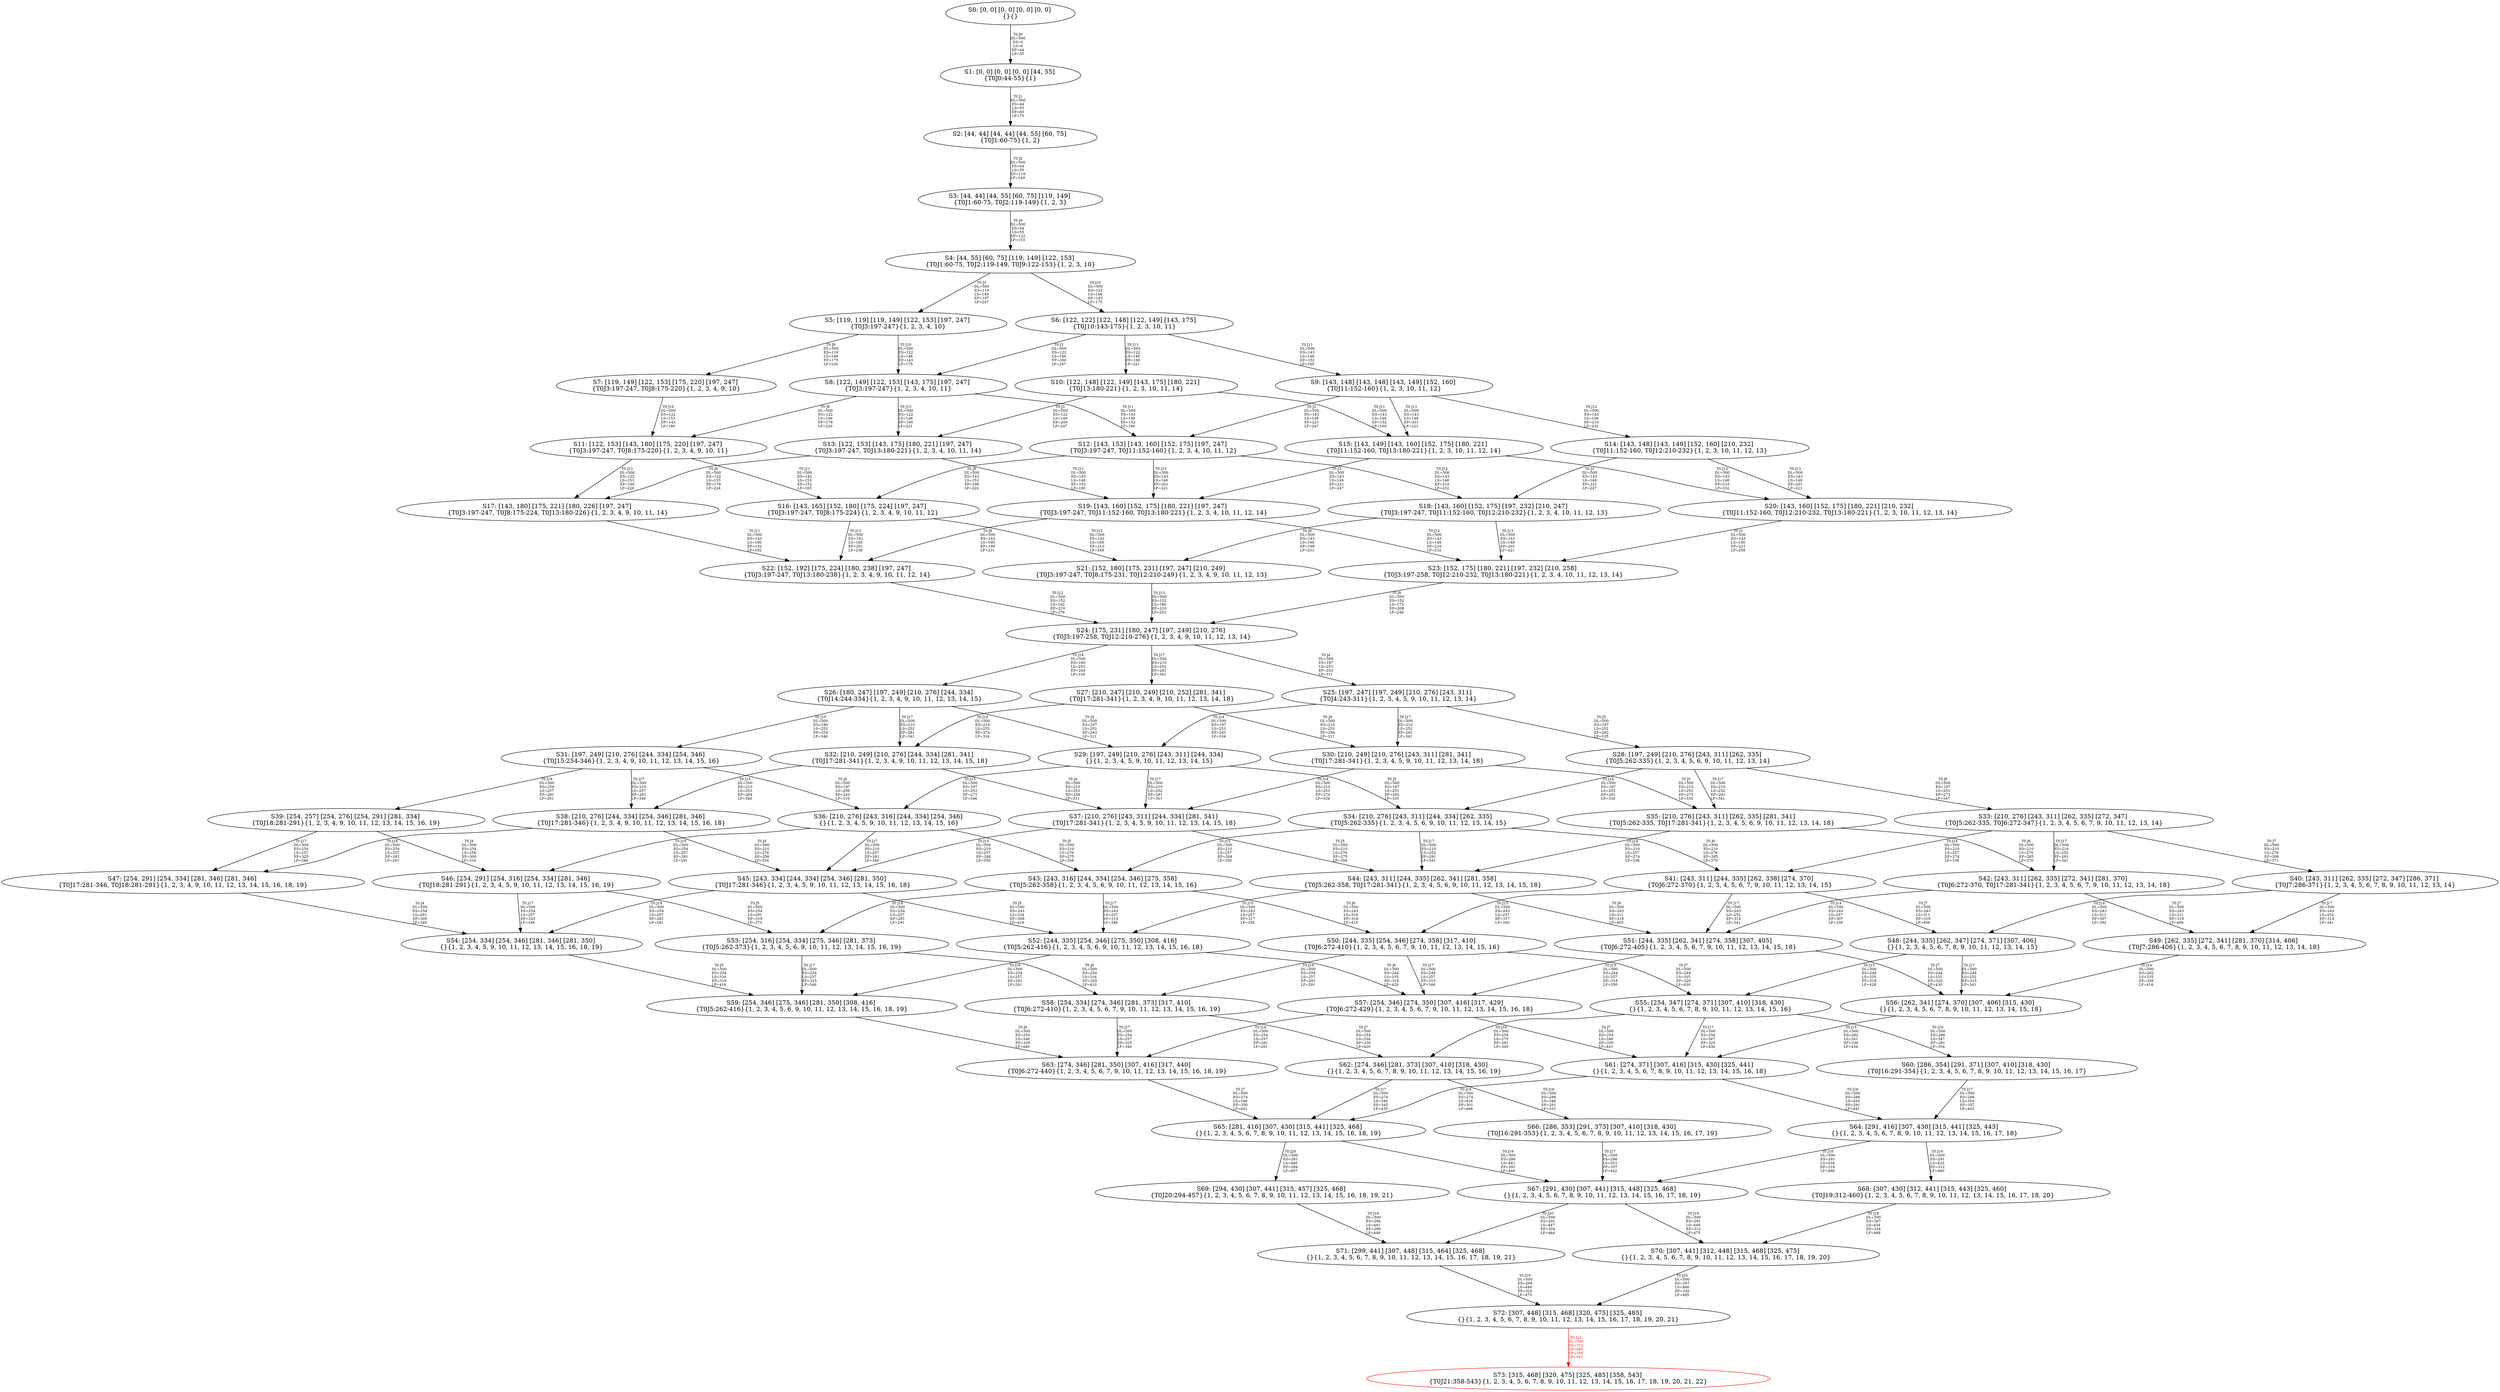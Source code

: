 digraph {
	S0[label="S0: [0, 0] [0, 0] [0, 0] [0, 0] \n{}{}"];
	S1[label="S1: [0, 0] [0, 0] [0, 0] [44, 55] \n{T0J0:44-55}{1}"];
	S2[label="S2: [44, 44] [44, 44] [44, 55] [60, 75] \n{T0J1:60-75}{1, 2}"];
	S3[label="S3: [44, 44] [44, 55] [60, 75] [119, 149] \n{T0J1:60-75, T0J2:119-149}{1, 2, 3}"];
	S4[label="S4: [44, 55] [60, 75] [119, 149] [122, 153] \n{T0J1:60-75, T0J2:119-149, T0J9:122-153}{1, 2, 3, 10}"];
	S5[label="S5: [119, 119] [119, 149] [122, 153] [197, 247] \n{T0J3:197-247}{1, 2, 3, 4, 10}"];
	S6[label="S6: [122, 122] [122, 148] [122, 149] [143, 175] \n{T0J10:143-175}{1, 2, 3, 10, 11}"];
	S7[label="S7: [119, 149] [122, 153] [175, 220] [197, 247] \n{T0J3:197-247, T0J8:175-220}{1, 2, 3, 4, 9, 10}"];
	S8[label="S8: [122, 149] [122, 153] [143, 175] [197, 247] \n{T0J3:197-247}{1, 2, 3, 4, 10, 11}"];
	S9[label="S9: [143, 148] [143, 148] [143, 149] [152, 160] \n{T0J11:152-160}{1, 2, 3, 10, 11, 12}"];
	S10[label="S10: [122, 148] [122, 149] [143, 175] [180, 221] \n{T0J13:180-221}{1, 2, 3, 10, 11, 14}"];
	S11[label="S11: [122, 153] [143, 180] [175, 220] [197, 247] \n{T0J3:197-247, T0J8:175-220}{1, 2, 3, 4, 9, 10, 11}"];
	S12[label="S12: [143, 153] [143, 160] [152, 175] [197, 247] \n{T0J3:197-247, T0J11:152-160}{1, 2, 3, 4, 10, 11, 12}"];
	S13[label="S13: [122, 153] [143, 175] [180, 221] [197, 247] \n{T0J3:197-247, T0J13:180-221}{1, 2, 3, 4, 10, 11, 14}"];
	S14[label="S14: [143, 148] [143, 149] [152, 160] [210, 232] \n{T0J11:152-160, T0J12:210-232}{1, 2, 3, 10, 11, 12, 13}"];
	S15[label="S15: [143, 149] [143, 160] [152, 175] [180, 221] \n{T0J11:152-160, T0J13:180-221}{1, 2, 3, 10, 11, 12, 14}"];
	S16[label="S16: [143, 165] [152, 180] [175, 224] [197, 247] \n{T0J3:197-247, T0J8:175-224}{1, 2, 3, 4, 9, 10, 11, 12}"];
	S17[label="S17: [143, 180] [175, 221] [180, 226] [197, 247] \n{T0J3:197-247, T0J8:175-224, T0J13:180-226}{1, 2, 3, 4, 9, 10, 11, 14}"];
	S18[label="S18: [143, 160] [152, 175] [197, 232] [210, 247] \n{T0J3:197-247, T0J11:152-160, T0J12:210-232}{1, 2, 3, 4, 10, 11, 12, 13}"];
	S19[label="S19: [143, 160] [152, 175] [180, 221] [197, 247] \n{T0J3:197-247, T0J11:152-160, T0J13:180-221}{1, 2, 3, 4, 10, 11, 12, 14}"];
	S20[label="S20: [143, 160] [152, 175] [180, 221] [210, 232] \n{T0J11:152-160, T0J12:210-232, T0J13:180-221}{1, 2, 3, 10, 11, 12, 13, 14}"];
	S21[label="S21: [152, 180] [175, 231] [197, 247] [210, 249] \n{T0J3:197-247, T0J8:175-231, T0J12:210-249}{1, 2, 3, 4, 9, 10, 11, 12, 13}"];
	S22[label="S22: [152, 192] [175, 224] [180, 238] [197, 247] \n{T0J3:197-247, T0J13:180-238}{1, 2, 3, 4, 9, 10, 11, 12, 14}"];
	S23[label="S23: [152, 175] [180, 221] [197, 232] [210, 258] \n{T0J3:197-258, T0J12:210-232, T0J13:180-221}{1, 2, 3, 4, 10, 11, 12, 13, 14}"];
	S24[label="S24: [175, 231] [180, 247] [197, 249] [210, 276] \n{T0J3:197-258, T0J12:210-276}{1, 2, 3, 4, 9, 10, 11, 12, 13, 14}"];
	S25[label="S25: [197, 247] [197, 249] [210, 276] [243, 311] \n{T0J4:243-311}{1, 2, 3, 4, 5, 9, 10, 11, 12, 13, 14}"];
	S26[label="S26: [180, 247] [197, 249] [210, 276] [244, 334] \n{T0J14:244-334}{1, 2, 3, 4, 9, 10, 11, 12, 13, 14, 15}"];
	S27[label="S27: [210, 247] [210, 249] [210, 252] [281, 341] \n{T0J17:281-341}{1, 2, 3, 4, 9, 10, 11, 12, 13, 14, 18}"];
	S28[label="S28: [197, 249] [210, 276] [243, 311] [262, 335] \n{T0J5:262-335}{1, 2, 3, 4, 5, 6, 9, 10, 11, 12, 13, 14}"];
	S29[label="S29: [197, 249] [210, 276] [243, 311] [244, 334] \n{}{1, 2, 3, 4, 5, 9, 10, 11, 12, 13, 14, 15}"];
	S30[label="S30: [210, 249] [210, 276] [243, 311] [281, 341] \n{T0J17:281-341}{1, 2, 3, 4, 5, 9, 10, 11, 12, 13, 14, 18}"];
	S31[label="S31: [197, 249] [210, 276] [244, 334] [254, 346] \n{T0J15:254-346}{1, 2, 3, 4, 9, 10, 11, 12, 13, 14, 15, 16}"];
	S32[label="S32: [210, 249] [210, 276] [244, 334] [281, 341] \n{T0J17:281-341}{1, 2, 3, 4, 9, 10, 11, 12, 13, 14, 15, 18}"];
	S33[label="S33: [210, 276] [243, 311] [262, 335] [272, 347] \n{T0J5:262-335, T0J6:272-347}{1, 2, 3, 4, 5, 6, 7, 9, 10, 11, 12, 13, 14}"];
	S34[label="S34: [210, 276] [243, 311] [244, 334] [262, 335] \n{T0J5:262-335}{1, 2, 3, 4, 5, 6, 9, 10, 11, 12, 13, 14, 15}"];
	S35[label="S35: [210, 276] [243, 311] [262, 335] [281, 341] \n{T0J5:262-335, T0J17:281-341}{1, 2, 3, 4, 5, 6, 9, 10, 11, 12, 13, 14, 18}"];
	S36[label="S36: [210, 276] [243, 316] [244, 334] [254, 346] \n{}{1, 2, 3, 4, 5, 9, 10, 11, 12, 13, 14, 15, 16}"];
	S37[label="S37: [210, 276] [243, 311] [244, 334] [281, 341] \n{T0J17:281-341}{1, 2, 3, 4, 5, 9, 10, 11, 12, 13, 14, 15, 18}"];
	S38[label="S38: [210, 276] [244, 334] [254, 346] [281, 346] \n{T0J17:281-346}{1, 2, 3, 4, 9, 10, 11, 12, 13, 14, 15, 16, 18}"];
	S39[label="S39: [254, 257] [254, 276] [254, 291] [281, 334] \n{T0J18:281-291}{1, 2, 3, 4, 9, 10, 11, 12, 13, 14, 15, 16, 19}"];
	S40[label="S40: [243, 311] [262, 335] [272, 347] [286, 371] \n{T0J7:286-371}{1, 2, 3, 4, 5, 6, 7, 8, 9, 10, 11, 12, 13, 14}"];
	S41[label="S41: [243, 311] [244, 335] [262, 338] [274, 370] \n{T0J6:272-370}{1, 2, 3, 4, 5, 6, 7, 9, 10, 11, 12, 13, 14, 15}"];
	S42[label="S42: [243, 311] [262, 335] [272, 341] [281, 370] \n{T0J6:272-370, T0J17:281-341}{1, 2, 3, 4, 5, 6, 7, 9, 10, 11, 12, 13, 14, 18}"];
	S43[label="S43: [243, 316] [244, 334] [254, 346] [275, 358] \n{T0J5:262-358}{1, 2, 3, 4, 5, 6, 9, 10, 11, 12, 13, 14, 15, 16}"];
	S44[label="S44: [243, 311] [244, 335] [262, 341] [281, 358] \n{T0J5:262-358, T0J17:281-341}{1, 2, 3, 4, 5, 6, 9, 10, 11, 12, 13, 14, 15, 18}"];
	S45[label="S45: [243, 334] [244, 334] [254, 346] [281, 350] \n{T0J17:281-346}{1, 2, 3, 4, 5, 9, 10, 11, 12, 13, 14, 15, 16, 18}"];
	S46[label="S46: [254, 291] [254, 316] [254, 334] [281, 346] \n{T0J18:281-291}{1, 2, 3, 4, 5, 9, 10, 11, 12, 13, 14, 15, 16, 19}"];
	S47[label="S47: [254, 291] [254, 334] [281, 346] [281, 346] \n{T0J17:281-346, T0J18:281-291}{1, 2, 3, 4, 9, 10, 11, 12, 13, 14, 15, 16, 18, 19}"];
	S48[label="S48: [244, 335] [262, 347] [274, 371] [307, 406] \n{}{1, 2, 3, 4, 5, 6, 7, 8, 9, 10, 11, 12, 13, 14, 15}"];
	S49[label="S49: [262, 335] [272, 341] [281, 370] [314, 406] \n{T0J7:286-406}{1, 2, 3, 4, 5, 6, 7, 8, 9, 10, 11, 12, 13, 14, 18}"];
	S50[label="S50: [244, 335] [254, 346] [274, 358] [317, 410] \n{T0J6:272-410}{1, 2, 3, 4, 5, 6, 7, 9, 10, 11, 12, 13, 14, 15, 16}"];
	S51[label="S51: [244, 335] [262, 341] [274, 358] [307, 405] \n{T0J6:272-405}{1, 2, 3, 4, 5, 6, 7, 9, 10, 11, 12, 13, 14, 15, 18}"];
	S52[label="S52: [244, 335] [254, 346] [275, 350] [308, 416] \n{T0J5:262-416}{1, 2, 3, 4, 5, 6, 9, 10, 11, 12, 13, 14, 15, 16, 18}"];
	S53[label="S53: [254, 316] [254, 334] [275, 346] [281, 373] \n{T0J5:262-373}{1, 2, 3, 4, 5, 6, 9, 10, 11, 12, 13, 14, 15, 16, 19}"];
	S54[label="S54: [254, 334] [254, 346] [281, 346] [281, 350] \n{}{1, 2, 3, 4, 5, 9, 10, 11, 12, 13, 14, 15, 16, 18, 19}"];
	S55[label="S55: [254, 347] [274, 371] [307, 410] [318, 430] \n{}{1, 2, 3, 4, 5, 6, 7, 8, 9, 10, 11, 12, 13, 14, 15, 16}"];
	S56[label="S56: [262, 341] [274, 370] [307, 406] [315, 430] \n{}{1, 2, 3, 4, 5, 6, 7, 8, 9, 10, 11, 12, 13, 14, 15, 18}"];
	S57[label="S57: [254, 346] [274, 350] [307, 416] [317, 429] \n{T0J6:272-429}{1, 2, 3, 4, 5, 6, 7, 9, 10, 11, 12, 13, 14, 15, 16, 18}"];
	S58[label="S58: [254, 334] [274, 346] [281, 373] [317, 410] \n{T0J6:272-410}{1, 2, 3, 4, 5, 6, 7, 9, 10, 11, 12, 13, 14, 15, 16, 19}"];
	S59[label="S59: [254, 346] [275, 346] [281, 350] [308, 416] \n{T0J5:262-416}{1, 2, 3, 4, 5, 6, 9, 10, 11, 12, 13, 14, 15, 16, 18, 19}"];
	S60[label="S60: [286, 354] [291, 371] [307, 410] [318, 430] \n{T0J16:291-354}{1, 2, 3, 4, 5, 6, 7, 8, 9, 10, 11, 12, 13, 14, 15, 16, 17}"];
	S61[label="S61: [274, 371] [307, 416] [315, 430] [325, 441] \n{}{1, 2, 3, 4, 5, 6, 7, 8, 9, 10, 11, 12, 13, 14, 15, 16, 18}"];
	S62[label="S62: [274, 346] [281, 373] [307, 410] [318, 430] \n{}{1, 2, 3, 4, 5, 6, 7, 8, 9, 10, 11, 12, 13, 14, 15, 16, 19}"];
	S63[label="S63: [274, 346] [281, 350] [307, 416] [317, 440] \n{T0J6:272-440}{1, 2, 3, 4, 5, 6, 7, 9, 10, 11, 12, 13, 14, 15, 16, 18, 19}"];
	S64[label="S64: [291, 416] [307, 430] [315, 441] [325, 443] \n{}{1, 2, 3, 4, 5, 6, 7, 8, 9, 10, 11, 12, 13, 14, 15, 16, 17, 18}"];
	S65[label="S65: [281, 416] [307, 430] [315, 441] [325, 468] \n{}{1, 2, 3, 4, 5, 6, 7, 8, 9, 10, 11, 12, 13, 14, 15, 16, 18, 19}"];
	S66[label="S66: [286, 353] [291, 373] [307, 410] [318, 430] \n{T0J16:291-353}{1, 2, 3, 4, 5, 6, 7, 8, 9, 10, 11, 12, 13, 14, 15, 16, 17, 19}"];
	S67[label="S67: [291, 430] [307, 441] [315, 448] [325, 468] \n{}{1, 2, 3, 4, 5, 6, 7, 8, 9, 10, 11, 12, 13, 14, 15, 16, 17, 18, 19}"];
	S68[label="S68: [307, 430] [312, 441] [315, 443] [325, 460] \n{T0J19:312-460}{1, 2, 3, 4, 5, 6, 7, 8, 9, 10, 11, 12, 13, 14, 15, 16, 17, 18, 20}"];
	S69[label="S69: [294, 430] [307, 441] [315, 457] [325, 468] \n{T0J20:294-457}{1, 2, 3, 4, 5, 6, 7, 8, 9, 10, 11, 12, 13, 14, 15, 16, 18, 19, 21}"];
	S70[label="S70: [307, 441] [312, 448] [315, 468] [325, 475] \n{}{1, 2, 3, 4, 5, 6, 7, 8, 9, 10, 11, 12, 13, 14, 15, 16, 17, 18, 19, 20}"];
	S71[label="S71: [299, 441] [307, 448] [315, 464] [325, 468] \n{}{1, 2, 3, 4, 5, 6, 7, 8, 9, 10, 11, 12, 13, 14, 15, 16, 17, 18, 19, 21}"];
	S72[label="S72: [307, 448] [315, 468] [320, 475] [325, 485] \n{}{1, 2, 3, 4, 5, 6, 7, 8, 9, 10, 11, 12, 13, 14, 15, 16, 17, 18, 19, 20, 21}"];
	S73[label="S73: [315, 468] [320, 475] [325, 485] [358, 543] \n{T0J21:358-543}{1, 2, 3, 4, 5, 6, 7, 8, 9, 10, 11, 12, 13, 14, 15, 16, 17, 18, 19, 20, 21, 22}"];
	S0 -> S1[label="T0 J0\nDL=500\nES=0\nLS=0\nEF=44\nLF=55",fontsize=8];
	S1 -> S2[label="T0 J1\nDL=500\nES=44\nLS=55\nEF=60\nLF=75",fontsize=8];
	S2 -> S3[label="T0 J2\nDL=500\nES=44\nLS=55\nEF=119\nLF=149",fontsize=8];
	S3 -> S4[label="T0 J9\nDL=500\nES=44\nLS=55\nEF=122\nLF=153",fontsize=8];
	S4 -> S5[label="T0 J3\nDL=500\nES=119\nLS=149\nEF=197\nLF=247",fontsize=8];
	S4 -> S6[label="T0 J10\nDL=500\nES=122\nLS=148\nEF=143\nLF=175",fontsize=8];
	S5 -> S7[label="T0 J8\nDL=500\nES=119\nLS=149\nEF=175\nLF=220",fontsize=8];
	S5 -> S8[label="T0 J10\nDL=500\nES=122\nLS=148\nEF=143\nLF=175",fontsize=8];
	S6 -> S8[label="T0 J3\nDL=500\nES=122\nLS=149\nEF=200\nLF=247",fontsize=8];
	S6 -> S9[label="T0 J11\nDL=500\nES=143\nLS=148\nEF=152\nLF=160",fontsize=8];
	S6 -> S10[label="T0 J13\nDL=500\nES=122\nLS=148\nEF=180\nLF=221",fontsize=8];
	S7 -> S11[label="T0 J10\nDL=500\nES=122\nLS=153\nEF=143\nLF=180",fontsize=8];
	S8 -> S11[label="T0 J8\nDL=500\nES=122\nLS=149\nEF=178\nLF=220",fontsize=8];
	S8 -> S12[label="T0 J11\nDL=500\nES=143\nLS=148\nEF=152\nLF=160",fontsize=8];
	S8 -> S13[label="T0 J13\nDL=500\nES=122\nLS=148\nEF=180\nLF=221",fontsize=8];
	S9 -> S12[label="T0 J3\nDL=500\nES=143\nLS=149\nEF=221\nLF=247",fontsize=8];
	S9 -> S14[label="T0 J12\nDL=500\nES=143\nLS=148\nEF=210\nLF=232",fontsize=8];
	S9 -> S15[label="T0 J13\nDL=500\nES=143\nLS=148\nEF=201\nLF=221",fontsize=8];
	S10 -> S13[label="T0 J3\nDL=500\nES=122\nLS=149\nEF=200\nLF=247",fontsize=8];
	S10 -> S15[label="T0 J11\nDL=500\nES=143\nLS=148\nEF=152\nLF=160",fontsize=8];
	S11 -> S16[label="T0 J11\nDL=500\nES=143\nLS=153\nEF=152\nLF=165",fontsize=8];
	S11 -> S17[label="T0 J13\nDL=500\nES=122\nLS=153\nEF=180\nLF=226",fontsize=8];
	S12 -> S16[label="T0 J8\nDL=500\nES=143\nLS=153\nEF=199\nLF=224",fontsize=8];
	S12 -> S18[label="T0 J12\nDL=500\nES=143\nLS=148\nEF=210\nLF=232",fontsize=8];
	S12 -> S19[label="T0 J13\nDL=500\nES=143\nLS=148\nEF=201\nLF=221",fontsize=8];
	S13 -> S17[label="T0 J8\nDL=500\nES=122\nLS=153\nEF=178\nLF=224",fontsize=8];
	S13 -> S19[label="T0 J11\nDL=500\nES=143\nLS=148\nEF=152\nLF=160",fontsize=8];
	S14 -> S18[label="T0 J3\nDL=500\nES=143\nLS=149\nEF=221\nLF=247",fontsize=8];
	S14 -> S20[label="T0 J13\nDL=500\nES=143\nLS=148\nEF=201\nLF=221",fontsize=8];
	S15 -> S19[label="T0 J3\nDL=500\nES=143\nLS=149\nEF=221\nLF=247",fontsize=8];
	S15 -> S20[label="T0 J12\nDL=500\nES=143\nLS=148\nEF=210\nLF=232",fontsize=8];
	S16 -> S21[label="T0 J12\nDL=500\nES=143\nLS=165\nEF=210\nLF=249",fontsize=8];
	S16 -> S22[label="T0 J13\nDL=500\nES=143\nLS=165\nEF=201\nLF=238",fontsize=8];
	S17 -> S22[label="T0 J11\nDL=500\nES=143\nLS=180\nEF=152\nLF=192",fontsize=8];
	S18 -> S21[label="T0 J8\nDL=500\nES=143\nLS=160\nEF=199\nLF=231",fontsize=8];
	S18 -> S23[label="T0 J13\nDL=500\nES=143\nLS=148\nEF=201\nLF=221",fontsize=8];
	S19 -> S22[label="T0 J8\nDL=500\nES=143\nLS=160\nEF=199\nLF=231",fontsize=8];
	S19 -> S23[label="T0 J12\nDL=500\nES=143\nLS=148\nEF=210\nLF=232",fontsize=8];
	S20 -> S23[label="T0 J3\nDL=500\nES=143\nLS=160\nEF=221\nLF=258",fontsize=8];
	S21 -> S24[label="T0 J13\nDL=500\nES=152\nLS=180\nEF=210\nLF=253",fontsize=8];
	S22 -> S24[label="T0 J12\nDL=500\nES=152\nLS=192\nEF=219\nLF=276",fontsize=8];
	S23 -> S24[label="T0 J8\nDL=500\nES=152\nLS=175\nEF=208\nLF=246",fontsize=8];
	S24 -> S25[label="T0 J4\nDL=500\nES=197\nLS=253\nEF=243\nLF=311",fontsize=8];
	S24 -> S26[label="T0 J14\nDL=500\nES=180\nLS=253\nEF=244\nLF=334",fontsize=8];
	S24 -> S27[label="T0 J17\nDL=500\nES=210\nLS=252\nEF=281\nLF=341",fontsize=8];
	S25 -> S28[label="T0 J5\nDL=500\nES=197\nLS=253\nEF=262\nLF=335",fontsize=8];
	S25 -> S29[label="T0 J14\nDL=500\nES=197\nLS=253\nEF=261\nLF=334",fontsize=8];
	S25 -> S30[label="T0 J17\nDL=500\nES=210\nLS=252\nEF=281\nLF=341",fontsize=8];
	S26 -> S29[label="T0 J4\nDL=500\nES=197\nLS=253\nEF=243\nLF=311",fontsize=8];
	S26 -> S31[label="T0 J15\nDL=500\nES=180\nLS=253\nEF=254\nLF=346",fontsize=8];
	S26 -> S32[label="T0 J17\nDL=500\nES=210\nLS=252\nEF=281\nLF=341",fontsize=8];
	S27 -> S30[label="T0 J4\nDL=500\nES=210\nLS=253\nEF=256\nLF=311",fontsize=8];
	S27 -> S32[label="T0 J14\nDL=500\nES=210\nLS=253\nEF=274\nLF=334",fontsize=8];
	S28 -> S33[label="T0 J6\nDL=500\nES=197\nLS=253\nEF=272\nLF=347",fontsize=8];
	S28 -> S34[label="T0 J14\nDL=500\nES=197\nLS=253\nEF=261\nLF=334",fontsize=8];
	S28 -> S35[label="T0 J17\nDL=500\nES=210\nLS=252\nEF=281\nLF=341",fontsize=8];
	S29 -> S34[label="T0 J5\nDL=500\nES=197\nLS=253\nEF=262\nLF=335",fontsize=8];
	S29 -> S36[label="T0 J15\nDL=500\nES=197\nLS=253\nEF=271\nLF=346",fontsize=8];
	S29 -> S37[label="T0 J17\nDL=500\nES=210\nLS=252\nEF=281\nLF=341",fontsize=8];
	S30 -> S35[label="T0 J5\nDL=500\nES=210\nLS=253\nEF=275\nLF=335",fontsize=8];
	S30 -> S37[label="T0 J14\nDL=500\nES=210\nLS=253\nEF=274\nLF=334",fontsize=8];
	S31 -> S36[label="T0 J4\nDL=500\nES=197\nLS=258\nEF=243\nLF=316",fontsize=8];
	S31 -> S38[label="T0 J17\nDL=500\nES=210\nLS=257\nEF=281\nLF=346",fontsize=8];
	S31 -> S39[label="T0 J18\nDL=500\nES=254\nLS=257\nEF=281\nLF=291",fontsize=8];
	S32 -> S37[label="T0 J4\nDL=500\nES=210\nLS=253\nEF=256\nLF=311",fontsize=8];
	S32 -> S38[label="T0 J15\nDL=500\nES=210\nLS=253\nEF=284\nLF=346",fontsize=8];
	S33 -> S40[label="T0 J7\nDL=500\nES=210\nLS=276\nEF=286\nLF=371",fontsize=8];
	S33 -> S41[label="T0 J14\nDL=500\nES=210\nLS=257\nEF=274\nLF=338",fontsize=8];
	S33 -> S42[label="T0 J17\nDL=500\nES=210\nLS=252\nEF=281\nLF=341",fontsize=8];
	S34 -> S41[label="T0 J6\nDL=500\nES=210\nLS=276\nEF=285\nLF=370",fontsize=8];
	S34 -> S43[label="T0 J15\nDL=500\nES=210\nLS=257\nEF=284\nLF=350",fontsize=8];
	S34 -> S44[label="T0 J17\nDL=500\nES=210\nLS=252\nEF=281\nLF=341",fontsize=8];
	S35 -> S42[label="T0 J6\nDL=500\nES=210\nLS=276\nEF=285\nLF=370",fontsize=8];
	S35 -> S44[label="T0 J14\nDL=500\nES=210\nLS=257\nEF=274\nLF=338",fontsize=8];
	S36 -> S43[label="T0 J5\nDL=500\nES=210\nLS=276\nEF=275\nLF=358",fontsize=8];
	S36 -> S45[label="T0 J17\nDL=500\nES=210\nLS=257\nEF=281\nLF=346",fontsize=8];
	S36 -> S46[label="T0 J18\nDL=500\nES=254\nLS=257\nEF=281\nLF=291",fontsize=8];
	S37 -> S44[label="T0 J5\nDL=500\nES=210\nLS=276\nEF=275\nLF=358",fontsize=8];
	S37 -> S45[label="T0 J15\nDL=500\nES=210\nLS=257\nEF=284\nLF=350",fontsize=8];
	S38 -> S45[label="T0 J4\nDL=500\nES=210\nLS=276\nEF=256\nLF=334",fontsize=8];
	S38 -> S47[label="T0 J18\nDL=500\nES=254\nLS=257\nEF=281\nLF=291",fontsize=8];
	S39 -> S46[label="T0 J4\nDL=500\nES=254\nLS=258\nEF=300\nLF=316",fontsize=8];
	S39 -> S47[label="T0 J17\nDL=500\nES=254\nLS=257\nEF=325\nLF=346",fontsize=8];
	S40 -> S48[label="T0 J14\nDL=500\nES=243\nLS=311\nEF=307\nLF=392",fontsize=8];
	S40 -> S49[label="T0 J17\nDL=500\nES=243\nLS=252\nEF=314\nLF=341",fontsize=8];
	S41 -> S48[label="T0 J7\nDL=500\nES=243\nLS=311\nEF=319\nLF=406",fontsize=8];
	S41 -> S50[label="T0 J15\nDL=500\nES=243\nLS=257\nEF=317\nLF=350",fontsize=8];
	S41 -> S51[label="T0 J17\nDL=500\nES=243\nLS=252\nEF=314\nLF=341",fontsize=8];
	S42 -> S49[label="T0 J7\nDL=500\nES=243\nLS=311\nEF=319\nLF=406",fontsize=8];
	S42 -> S51[label="T0 J14\nDL=500\nES=243\nLS=257\nEF=307\nLF=338",fontsize=8];
	S43 -> S50[label="T0 J6\nDL=500\nES=243\nLS=316\nEF=318\nLF=410",fontsize=8];
	S43 -> S52[label="T0 J17\nDL=500\nES=243\nLS=257\nEF=314\nLF=346",fontsize=8];
	S43 -> S53[label="T0 J18\nDL=500\nES=254\nLS=257\nEF=281\nLF=291",fontsize=8];
	S44 -> S51[label="T0 J6\nDL=500\nES=243\nLS=311\nEF=318\nLF=405",fontsize=8];
	S44 -> S52[label="T0 J15\nDL=500\nES=243\nLS=257\nEF=317\nLF=350",fontsize=8];
	S45 -> S52[label="T0 J5\nDL=500\nES=243\nLS=334\nEF=308\nLF=416",fontsize=8];
	S45 -> S54[label="T0 J18\nDL=500\nES=254\nLS=257\nEF=281\nLF=291",fontsize=8];
	S46 -> S53[label="T0 J5\nDL=500\nES=254\nLS=291\nEF=319\nLF=373",fontsize=8];
	S46 -> S54[label="T0 J17\nDL=500\nES=254\nLS=257\nEF=325\nLF=346",fontsize=8];
	S47 -> S54[label="T0 J4\nDL=500\nES=254\nLS=291\nEF=300\nLF=349",fontsize=8];
	S48 -> S55[label="T0 J15\nDL=500\nES=244\nLS=335\nEF=318\nLF=428",fontsize=8];
	S48 -> S56[label="T0 J17\nDL=500\nES=244\nLS=252\nEF=315\nLF=341",fontsize=8];
	S49 -> S56[label="T0 J14\nDL=500\nES=262\nLS=335\nEF=326\nLF=416",fontsize=8];
	S50 -> S55[label="T0 J7\nDL=500\nES=244\nLS=335\nEF=320\nLF=430",fontsize=8];
	S50 -> S57[label="T0 J17\nDL=500\nES=244\nLS=257\nEF=315\nLF=346",fontsize=8];
	S50 -> S58[label="T0 J18\nDL=500\nES=254\nLS=257\nEF=281\nLF=291",fontsize=8];
	S51 -> S56[label="T0 J7\nDL=500\nES=244\nLS=335\nEF=320\nLF=430",fontsize=8];
	S51 -> S57[label="T0 J15\nDL=500\nES=244\nLS=257\nEF=318\nLF=350",fontsize=8];
	S52 -> S57[label="T0 J6\nDL=500\nES=244\nLS=335\nEF=319\nLF=429",fontsize=8];
	S52 -> S59[label="T0 J18\nDL=500\nES=254\nLS=257\nEF=281\nLF=291",fontsize=8];
	S53 -> S58[label="T0 J6\nDL=500\nES=254\nLS=316\nEF=329\nLF=410",fontsize=8];
	S53 -> S59[label="T0 J17\nDL=500\nES=254\nLS=257\nEF=325\nLF=346",fontsize=8];
	S54 -> S59[label="T0 J5\nDL=500\nES=254\nLS=334\nEF=319\nLF=416",fontsize=8];
	S55 -> S60[label="T0 J16\nDL=500\nES=286\nLS=347\nEF=291\nLF=354",fontsize=8];
	S55 -> S61[label="T0 J17\nDL=500\nES=254\nLS=347\nEF=325\nLF=436",fontsize=8];
	S55 -> S62[label="T0 J18\nDL=500\nES=254\nLS=275\nEF=281\nLF=309",fontsize=8];
	S56 -> S61[label="T0 J15\nDL=500\nES=262\nLS=341\nEF=336\nLF=434",fontsize=8];
	S57 -> S61[label="T0 J7\nDL=500\nES=254\nLS=346\nEF=330\nLF=441",fontsize=8];
	S57 -> S63[label="T0 J18\nDL=500\nES=254\nLS=257\nEF=281\nLF=291",fontsize=8];
	S58 -> S62[label="T0 J7\nDL=500\nES=254\nLS=334\nEF=330\nLF=429",fontsize=8];
	S58 -> S63[label="T0 J17\nDL=500\nES=254\nLS=257\nEF=325\nLF=346",fontsize=8];
	S59 -> S63[label="T0 J6\nDL=500\nES=254\nLS=346\nEF=329\nLF=440",fontsize=8];
	S60 -> S64[label="T0 J17\nDL=500\nES=286\nLS=354\nEF=357\nLF=443",fontsize=8];
	S61 -> S64[label="T0 J16\nDL=500\nES=286\nLS=434\nEF=291\nLF=441",fontsize=8];
	S61 -> S65[label="T0 J18\nDL=500\nES=274\nLS=434\nEF=301\nLF=468",fontsize=8];
	S62 -> S66[label="T0 J16\nDL=500\nES=286\nLS=346\nEF=291\nLF=353",fontsize=8];
	S62 -> S65[label="T0 J17\nDL=500\nES=274\nLS=346\nEF=345\nLF=435",fontsize=8];
	S63 -> S65[label="T0 J7\nDL=500\nES=274\nLS=346\nEF=350\nLF=441",fontsize=8];
	S64 -> S67[label="T0 J18\nDL=500\nES=291\nLS=434\nEF=318\nLF=468",fontsize=8];
	S64 -> S68[label="T0 J19\nDL=500\nES=291\nLS=433\nEF=312\nLF=460",fontsize=8];
	S65 -> S67[label="T0 J16\nDL=500\nES=286\nLS=441\nEF=291\nLF=448",fontsize=8];
	S65 -> S69[label="T0 J20\nDL=500\nES=281\nLS=440\nEF=294\nLF=457",fontsize=8];
	S66 -> S67[label="T0 J17\nDL=500\nES=286\nLS=353\nEF=357\nLF=442",fontsize=8];
	S67 -> S70[label="T0 J19\nDL=500\nES=291\nLS=448\nEF=312\nLF=475",fontsize=8];
	S67 -> S71[label="T0 J20\nDL=500\nES=291\nLS=447\nEF=304\nLF=464",fontsize=8];
	S68 -> S70[label="T0 J18\nDL=500\nES=307\nLS=434\nEF=334\nLF=468",fontsize=8];
	S69 -> S71[label="T0 J16\nDL=500\nES=294\nLS=441\nEF=299\nLF=448",fontsize=8];
	S70 -> S72[label="T0 J20\nDL=500\nES=307\nLS=468\nEF=320\nLF=485",fontsize=8];
	S71 -> S72[label="T0 J19\nDL=500\nES=299\nLS=448\nEF=320\nLF=475",fontsize=8];
	S72 -> S73[label="T0 J21\nDL=500\nES=312\nLS=485\nEF=358\nLF=543",color=Red,fontcolor=Red,fontsize=8];
S73[color=Red];
}
